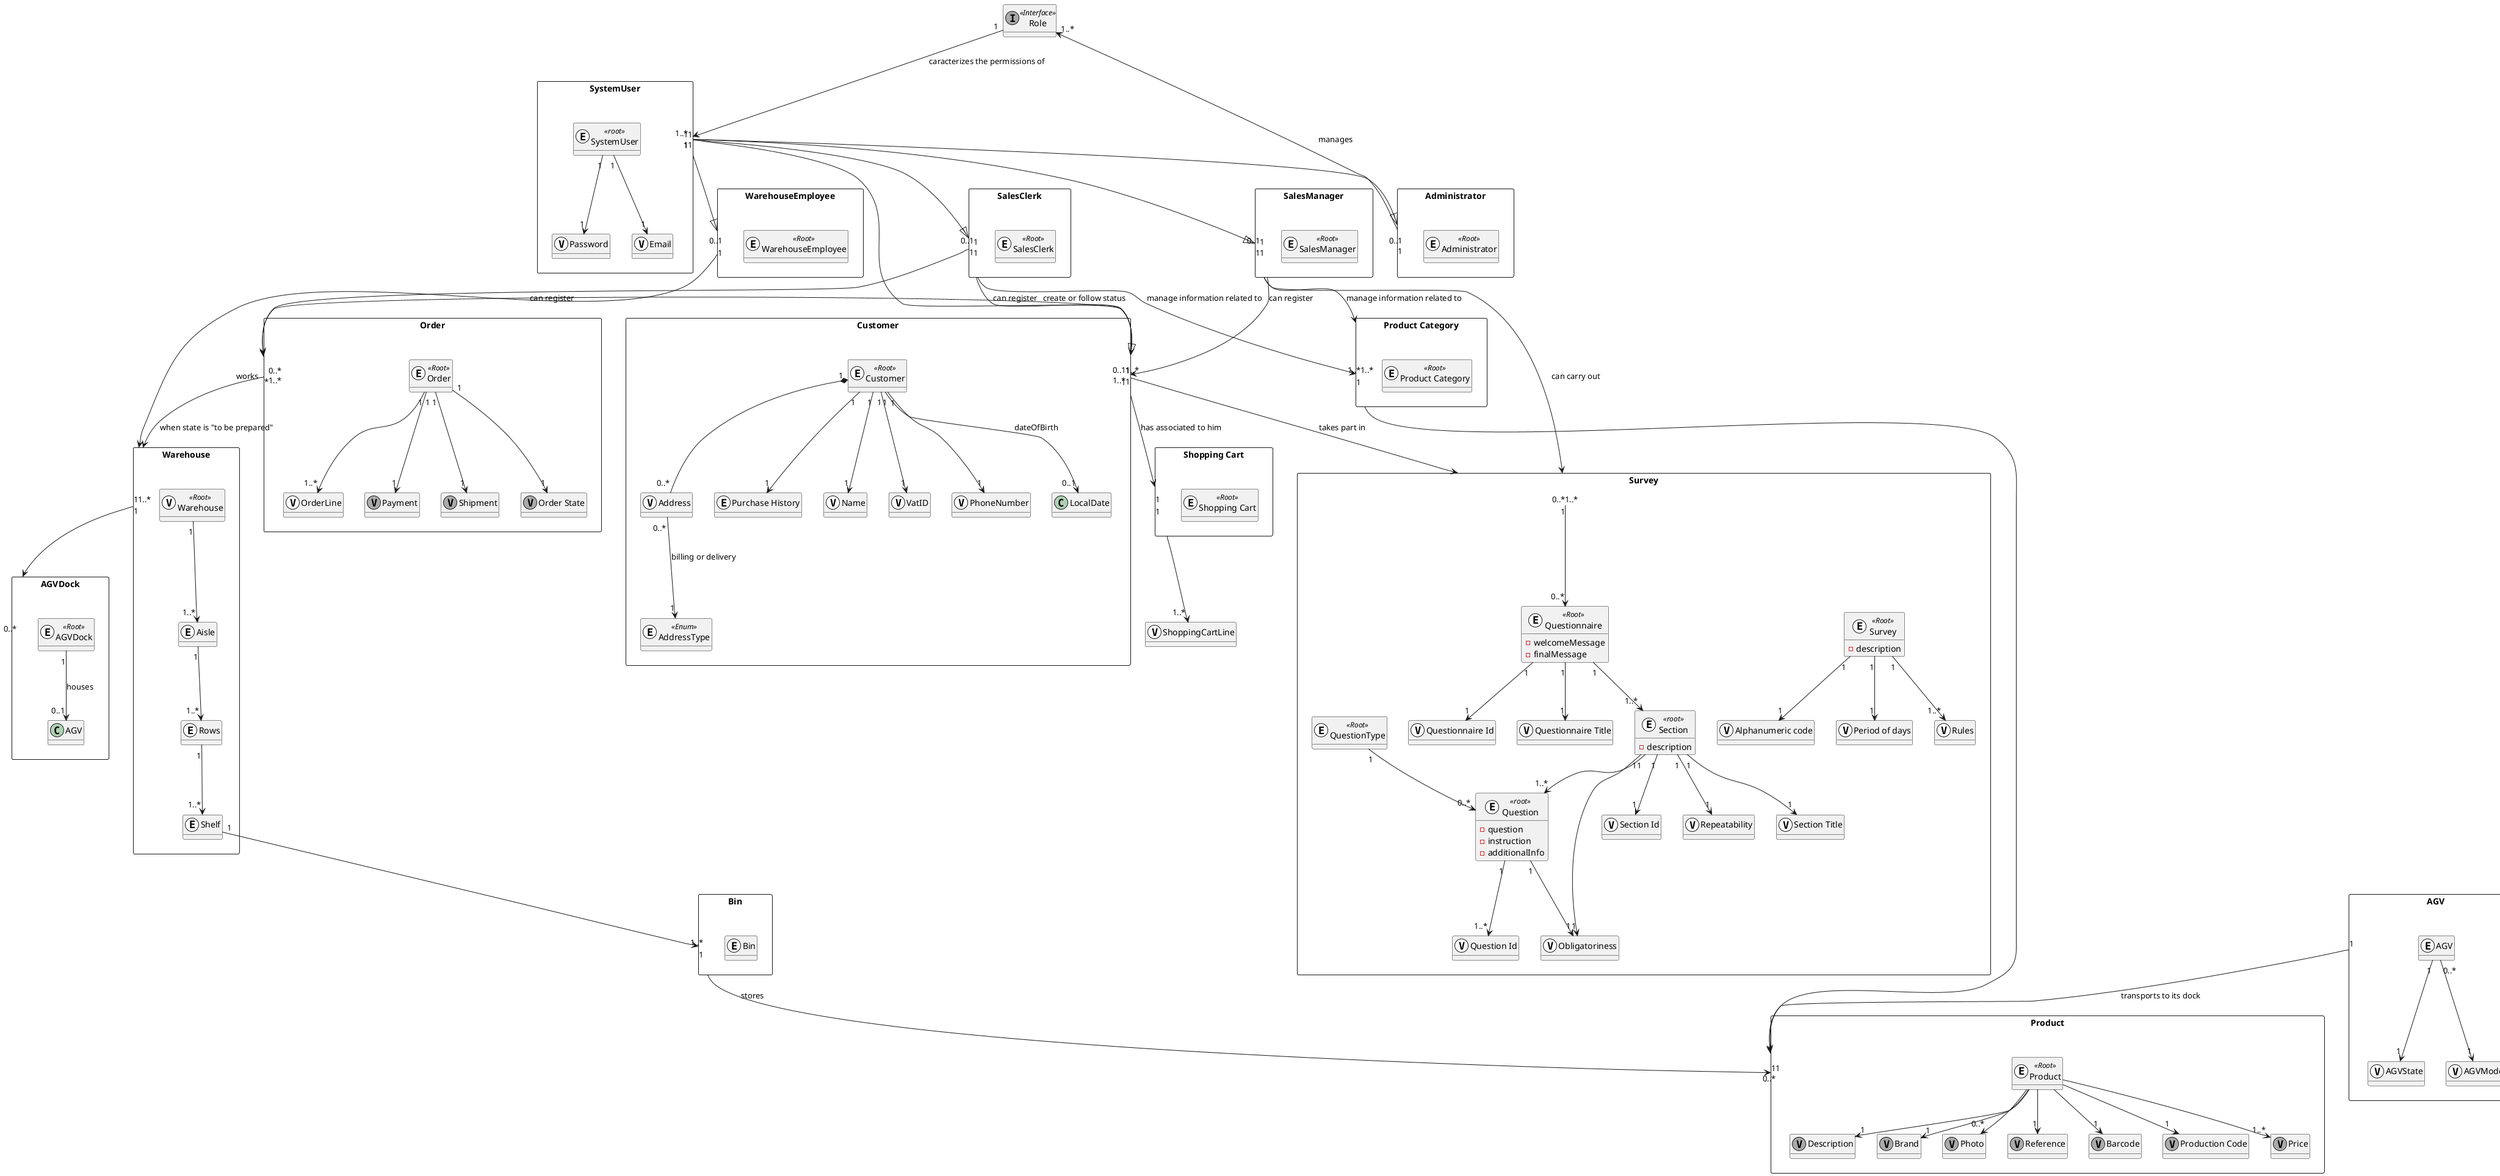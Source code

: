 @startuml
hide methods

package SystemUser <<rectangle>>{
class SystemUser << (E,#FFFFFF) >> << root >>
class Password << (V,#FFFFFF) >> 
class Email<< (V,#FFFFFF) >> 
SystemUser "1" --> "1" Password
SystemUser "1" --> "1" Email
}

package WarehouseEmployee <<rectangle>>{

class WarehouseEmployee << (E,#FFFFFF) >> <<Root>>

}

class Role << (I,#AAAAAA) >> << Interface >>



package SalesClerk <<rectangle>>{

class SalesClerk << (E,#FFFFFF) >> <<Root>>

}

package SalesManager <<rectangle>>{

class SalesManager << (E,#FFFFFF) >> <<Root>>

}

package Administrator <<rectangle>>{

class Administrator << (E,#FFFFFF) >> <<Root>>{
}

}

package "Shopping Cart" <<rectangle>>{

class "Shopping Cart" << (E,#FFFFFF) >> << Root >>

}

class "ShoppingCartLine" << (V,#FFFFFF) >>

"Shopping Cart" "1" --> "1..*" ShoppingCartLine


package Customer <<rectangle>>{

class Customer << (E,#FFFFFF) >> <<Root>>

class "Purchase History" << (E,#FFFFFF) >>

class Address << (V,#FFFFFF) >>
class Name << (V,#FFFFFF) >>
class VatID << (V,#FFFFFF) >>
class PhoneNumber << (V,#FFFFFF) >>
class AddressType << (E,#FFFFFF) >> << Enum >>

    Customer "1" --> "1" "Purchase History"

    Customer "1" *-- "0..*" Address
    AddressType "1" <-u- "0..*" Address: billing or delivery

    Customer "1" --> "1" Name
    Customer "1" --> "0..1" LocalDate :dateOfBirth
    Customer "1" --> "1" PhoneNumber
    Customer "1" --> "1" VatID

}

package Warehouse <<rectangle>>{

class Warehouse << (V,#FFFFFF) >> <<Root>>

class Aisle << (E,#FFFFFF) >>

class Rows << (E,#FFFFFF) >>

class Shelf << (E,#FFFFFF) >>


Warehouse "1" --> "1..*" Aisle
Aisle "1" --> "1..*" Rows
Rows "1" --> "1..*" Shelf

}

package Bin <<rectangle>>{
class Bin << (E,#FFFFFF) >>

}



package AGVDock <<rectangle>>{

class AGVDock << (E,#FFFFFF) >> <<Root>>





AGVDock "1" --> "0..1" AGV: houses
}

package AGV <<rectangle>>{
class AGV << (E,#FFFFFF) >>
class AGVState << (V,#FFFFFF) >>

class AGVModel << (V,#FFFFFF) >>

AGV "1" --> "1" AGVState
AGV "0..*" --> "1" AGVModel
}

package Survey <<rectangle>>{

class Survey << (E,#FFFFFF) >> <<Root>> {
-description
}


class "Alphanumeric code" << (V,#FFFFFF) >>

class "Period of days" << (V,#FFFFFF) >>

class "Rules" << (V,#FFFFFF) >>

    Survey "1" --> "1" "Alphanumeric code"
    Survey "1" --> "1" "Period of days"
    Survey "1" --> "1..*" "Rules"



class QuestionType << (E,#FFFFFF) >> <<Root>>



class Section << (E,#FFFFFF) >> << root >>  {
-description
}
class "Section Id" << (V,#FFFFFF) >>

class Repeatability << (V,#FFFFFF) >>

class "Section Title"  << (V,#FFFFFF) >>

Section "1" --> "1" "Section Id"

Section "1" --> "1" "Section Title"

Section "1" --> "1" Repeatability




class Question << (E,#FFFFFF) >> << root >>{
-question
-instruction
-additionalInfo
}

Question "1" --> "1..*" "Question Id"






class Questionnaire << (E,#FFFFFF) >> <<Root>> {
-welcomeMessage
-finalMessage
}

class "Questionnaire Id" << (V,#FFFFFF) >>

class "Questionnaire Title"  << (V,#FFFFFF) >>

 class "Obligatoriness" << (V,#FFFFFF) >>

class "Question Id" << (V,#FFFFFF) >>

Questionnaire "1" --> "1..*" Section

Questionnaire "1" --> "1" "Questionnaire Id"

Questionnaire "1" --> "1" "Questionnaire Title"

}




package Order <<rectangle>>{

    class Order << (E,#FFFFFF) >> <<Root>>

    class OrderLine << (V,#FFFFFF) >>

    class Payment << (V,#AAAAAA) >>

    class Shipment << (V,#AAAAAA) >>

    class "Order State" << (V,#AAAAAA) >>


    Order "1" --> "1" Payment
    Order "1" --> "1" Shipment
    Order "1" --> "1..*" OrderLine
    Order "1" --> "1" "Order State"
}

package Product <<rectangle>>{

    class Product << (E,#FFFFFF) >> <<Root>>

    class Description<< (V,#AAAAAA) >>
    class Brand << (V,#AAAAAA) >>
    class Photo << (V,#AAAAAA) >>
    class Reference << (V,#AAAAAA) >>
    class Barcode << (V,#AAAAAA) >>
    class "Production Code" << (V,#AAAAAA) >>
    class Price << (V,#AAAAAA) >>

    Product --> "1" Description
    Product --> "1" Brand
    Product --> "0..*" Photo
    Product --> "1" Reference
    Product --> "1" Barcode
    Product --> "1" "Production Code"
    Product --> "1..*" Price

}

package "Product Category" <<Rectangle>>{

    class "Product Category" << (E,#FFFFFF) >> <<Root>>

}







"Product Category" "1" --> "0..*" Product
Survey "1" --> "0..*" Questionnaire
Warehouse"1" --> "0..*" AGVDock
Section "1" --> "1..*" Question
Section "1" --> "1" "Obligatoriness"
Question "1" --> "1" "Obligatoriness"
SystemUser "1" --|> "0..1" Customer
SystemUser "1" --|> "0..1" WarehouseEmployee
SystemUser "1" --|> "0..1" SalesClerk
SystemUser "1" --|> "0..1" Administrator
SystemUser "1" --|> "0..1" SalesManager

SalesManager "1" --> "1..*" Survey :can carry out
SalesManager "1" --> "1..*" "Product Category" :manage information related to
SalesClerk "1" --> "1..*" "Product Category" :manage information related to
SalesClerk"1" --> "1..*" "Customer" :can register
Customer "1" --> "0..*" Survey : takes part in
Customer "1" -r-> "0..*" Order: create or follow status
Customer "1" --> "1" "Shopping Cart" : has associated to him
SalesClerk "1" --> "1..*" "Order" :can register
SalesManager "1" --> "1..*" "Customer" :can register
WarehouseEmployee "1" --> "1..*" "Warehouse" :works
Administrator "1" --> "1..*" "Role" :manages
Role "1" --> "1..*" SystemUser :caracterizes the permissions of
Order "*" --> "1" Warehouse: when state is "to be prepared"
QuestionType "1" --> "0..*" Question
Shelf "1" --> "1..*" Bin
Bin "1" --> "1" Product: stores
AGV "1" --> "1" Product: transports to its dock

@enduml